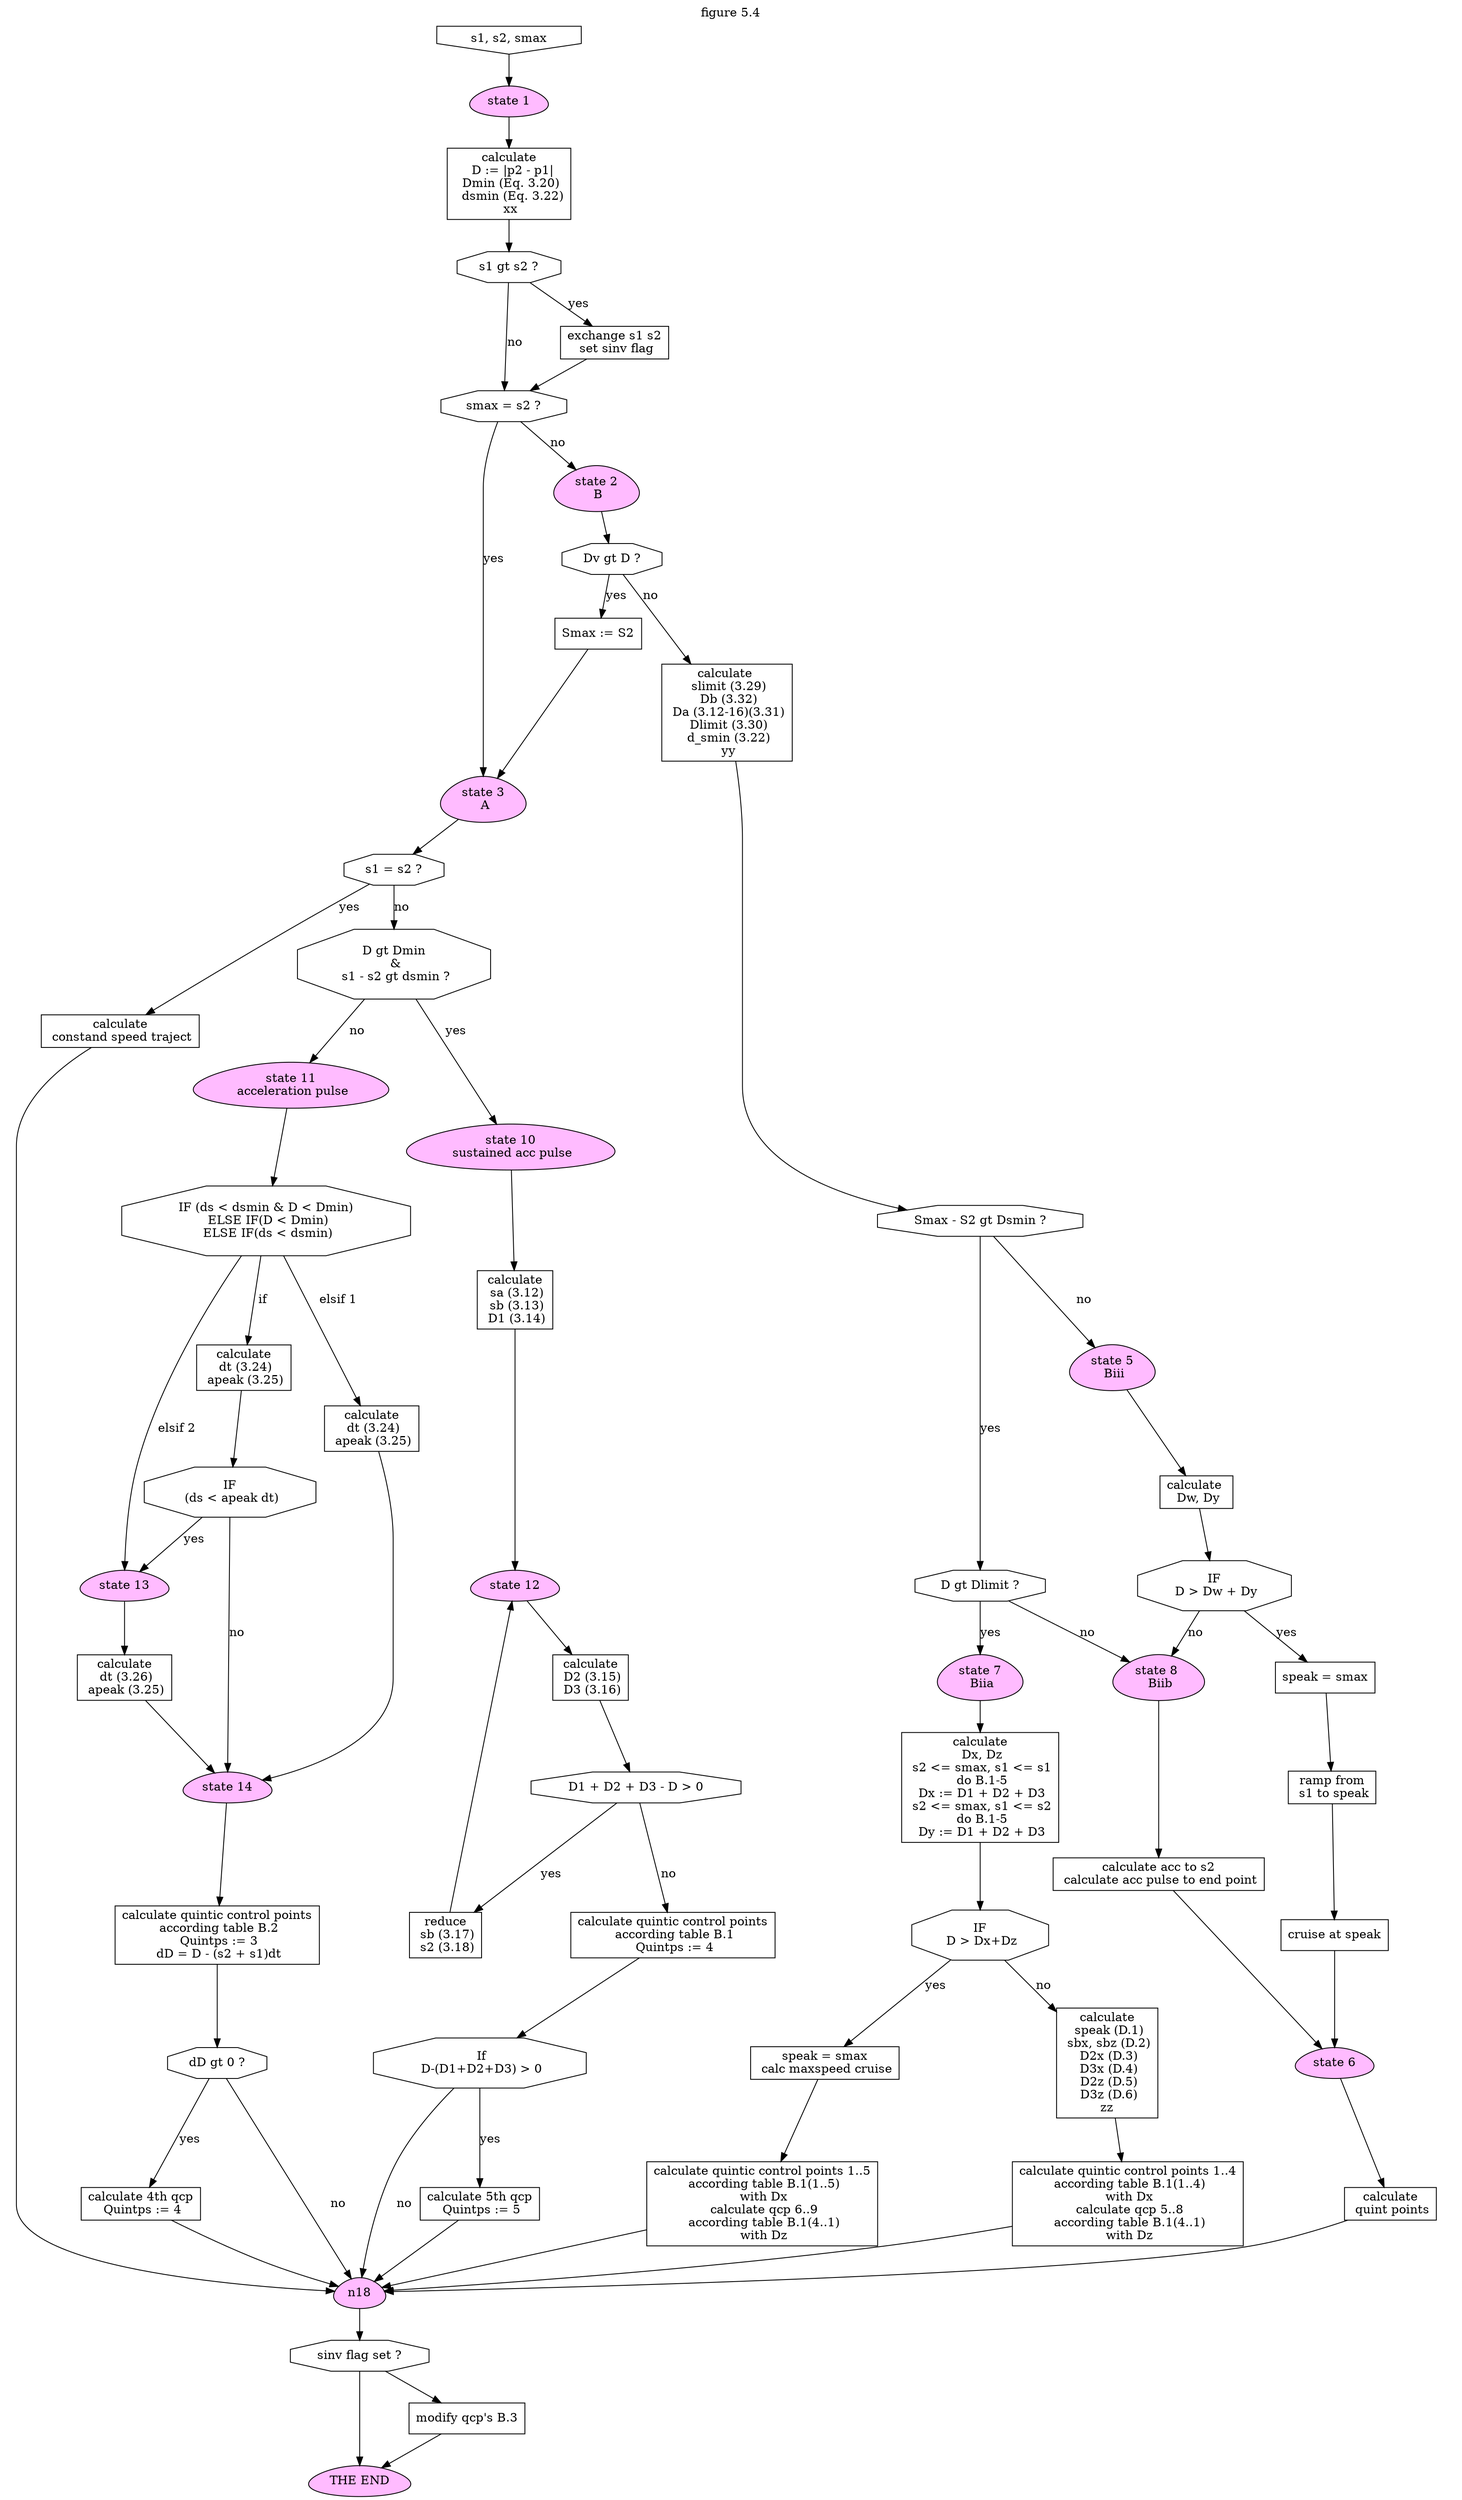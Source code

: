 digraph "fig 3.5" {
	graph [
		fontsize = "14"
		fontname = "Times-Roman"
		fontcolor = "black"
		ratio = "1.7"
		labelloc = "t"
		label = "figure 5.4"
	]
	node [
		fontsize = "14"
		fontname = "Times-Roman"
		fontcolor = "black"
		shape = "ellipse"
		style = "solid"
	]
	edge [
		fontsize = "14"
		fontname = "Times-Roman"
		fontcolor = "black"
		style = "solid"
	]
	"n0" [
		fontsize = "14"
		fontname = "Times-Roman"
		fontcolor = "black"
		label = "s1, s2, smax"
		shape = "invhouse"
		style = "solid"
	]
	"n1" [
		fontsize = "14"
		fontname = "Times-Roman"
		fontcolor = "black"
		label = "state 1"
		fillcolor = "plum1"
		shape = "egg"
		style = "filled"
	]
	"n2" [
		fontsize = "14"
		fontname = "Times-Roman"
		fontcolor = "black"
		label = "s1 gt s2 ?"
		shape = "octagon"
		style = "solid"
	]
	"n3" [
		fontsize = "14"
		fontname = "Times-Roman"
		fontcolor = "black"
		label = "exchange s1 s2\n set sinv flag"
		shape = "box"
		style = "solid"
	]
	"n4" [
		fontsize = "14"
		fontname = "Times-Roman"
		fontcolor = "black"
		label = "smax = s2 ?"
		shape = "octagon"
		style = "solid"
	]
	"n5" [
		fontsize = "14"
		fontname = "Times-Roman"
		fontcolor = "black"
		label = "state 2\n B"
		fillcolor = "plum1"
		shape = "egg"
		style = "filled"
	]
	"n6" [
		fontsize = "14"
		fontname = "Times-Roman"
		fontcolor = "black"
		label = "state 3\n A"
		fillcolor = "plum1"
		shape = "egg"
		style = "filled"
	]
	"n7" [
		fontsize = "14"
		fontname = "Times-Roman"
		fontcolor = "black"
		label = "Dv gt D ?"
		shape = "octagon"
		style = "solid"
	]
	"n8" [
		fontsize = "14"
		fontname = "Times-Roman"
		fontcolor = "black"
		label = "Smax := S2"
		shape = "box"
		style = "solid"
	]
	"n10" [
		fontsize = "14"
		fontname = "Times-Roman"
		fontcolor = "black"
		label = "Smax - S2 gt Dsmin ?"
		shape = "octagon"
		style = "solid"
	]
	"n11" [
		fontsize = "14"
		fontname = "Times-Roman"
		fontcolor = "black"
		label = "state 5\n Biii"
		fillcolor = "plum1"
		shape = "egg"
		style = "filled"
	]
	"n13" [
		fontsize = "14"
		fontname = "Times-Roman"
		fontcolor = "black"
		label = "D gt Dlimit ?"
		shape = "octagon"
		style = "solid"
	]
	"n14" [
		fontsize = "14"
		fontname = "Times-Roman"
		fontcolor = "black"
		label = "state 7\n Biia"
		fillcolor = "plum1"
		shape = "egg"
		style = "filled"
	]
	"n15" [
		fontsize = "14"
		fontname = "Times-Roman"
		fontcolor = "black"
		label = "state 8 \n Biib"
		fillcolor = "plum1"
		shape = "egg"
		style = "filled"
	]
	"n16" [
		fontsize = "14"
		fontname = "Times-Roman"
		fontcolor = "black"
		label = "s1 = s2 ?"
		shape = "octagon"
		style = "solid"
	]
	"n17" [
		fontsize = "14"
		fontname = "Times-Roman"
		fontcolor = "black"
		label = "calculate\n constand speed traject"
		shape = "box"
		style = "solid"
	]
	"n18" [
		fontsize = "14"
		fontname = "Times-Roman"
		fontcolor = "black"
		label = "\N"
		fillcolor = "plum1"
		shape = "egg"
		style = "filled"
	]
	"n20" [
		fontsize = "14"
		fontname = "Times-Roman"
		fontcolor = "black"
		label = "D gt Dmin\n &\n s1 - s2 gt dsmin ?"
		shape = "octagon"
		style = "solid"
	]
	"n21" [
		fontsize = "14"
		fontname = "Times-Roman"
		fontcolor = "black"
		label = "state 10\n sustained acc pulse"
		fillcolor = "plum1"
		shape = "egg"
		style = "filled"
	]
	"n22" [
		fontsize = "14"
		fontname = "Times-Roman"
		fontcolor = "black"
		label = "state 11\n acceleration pulse"
		fillcolor = "plum1"
		shape = "egg"
		style = "filled"
	]
	"n23" [
		fontsize = "14"
		fontname = "Times-Roman"
		fontcolor = "black"
		label = "calculate\n sa (3.12)\n sb (3.13)\n D1 (3.14)"
		shape = "box"
		style = "solid"
	]
	"n24" [
		fontsize = "14"
		fontname = "Times-Roman"
		fontcolor = "black"
		label = "state 12"
		fillcolor = "plum1"
		shape = "egg"
		style = "filled"
	]
	"n25" [
		fontsize = "14"
		fontname = "Times-Roman"
		fontcolor = "black"
		label = "calculate\n D2 (3.15)\n D3 (3.16)"
		shape = "box"
		style = "solid"
	]
	"n26" [
		fontsize = "14"
		fontname = "Times-Roman"
		fontcolor = "black"
		label = "D1 + D2 + D3 - D > 0\n"
		shape = "octagon"
		style = "solid"
	]
	"n27" [
		fontsize = "14"
		fontname = "Times-Roman"
		fontcolor = "black"
		label = "reduce\n sb (3.17)\n s2 (3.18)"
		shape = "box"
		style = "solid"
	]
	"n28" [
		fontsize = "14"
		fontname = "Times-Roman"
		fontcolor = "black"
		label = "calculate quintic control points\n according table B.1\n Quintps := 4"
		shape = "box"
		style = "solid"
	]
	"n29" [
		fontsize = "14"
		fontname = "Times-Roman"
		fontcolor = "black"
		label = "IF (ds < dsmin & D < Dmin)\n ELSE IF(D < Dmin)\n ELSE IF(ds < dsmin)"
		shape = "octagon"
		style = "solid"
	]
	"n30" [
		fontsize = "14"
		fontname = "Times-Roman"
		fontcolor = "black"
		label = "calculate\n dt (3.24)\n apeak (3.25)"
		shape = "box"
		style = "solid"
	]
	"n31" [
		fontsize = "14"
		fontname = "Times-Roman"
		fontcolor = "black"
		label = "calculate\n dt (3.24)\n apeak (3.25)"
		shape = "box"
		style = "solid"
	]
	"n32" [
		fontsize = "14"
		fontname = "Times-Roman"
		fontcolor = "black"
		label = "calculate\n dt (3.26)\n apeak (3.25)"
		shape = "box"
		style = "solid"
	]
	"n33" [
		fontsize = "14"
		fontname = "Times-Roman"
		fontcolor = "black"
		label = "state 13"
		fillcolor = "plum1"
		shape = "egg"
		style = "filled"
	]
	"n34" [
		fontsize = "14"
		fontname = "Times-Roman"
		fontcolor = "black"
		label = "IF\n (ds < apeak dt)"
		shape = "octagon"
		style = "solid"
	]
	"n35" [
		fontsize = "14"
		fontname = "Times-Roman"
		fontcolor = "black"
		label = "state 14"
		fillcolor = "plum1"
		shape = "egg"
		style = "filled"
	]
	"n36" [
		fontsize = "14"
		fontname = "Times-Roman"
		fontcolor = "black"
		label = "calculate quintic control points\n according table B.2\n Quintps := 3\n dD = D - (s2 + s1)dt"
		shape = "box"
		style = "solid"
	]
	"n37" [
		fontsize = "14"
		fontname = "Times-Roman"
		fontcolor = "black"
		label = "dD gt 0 ?"
		shape = "octagon"
		style = "solid"
	]
	"n38" [
		fontsize = "14"
		fontname = "Times-Roman"
		fontcolor = "black"
		label = "calculate 4th qcp\n Quintps := 4"
		shape = "box"
		style = "solid"
	]
	"n39" [
		fontsize = "14"
		fontname = "Times-Roman"
		fontcolor = "black"
		label = "calculate\n  D := |p2 - p1|\n Dmin (Eq. 3.20)\n  dsmin (Eq. 3.22)\n xx"
		shape = "box"
		style = "solid"
	]
	"n40" [
		fontsize = "14"
		fontname = "Times-Roman"
		fontcolor = "black"
		label = "calculate \n slimit (3.29)\n Db (3.32)\n Da (3.12-16)(3.31)\n Dlimit (3.30)\n d_smin (3.22)\n yy"
		shape = "box"
		style = "solid"
	]
	"n41" [
		fontsize = "14"
		fontname = "Times-Roman"
		fontcolor = "black"
		label = "calculate\n Dx, Dz\n s2 <= smax, s1 <= s1\n do B.1-5\n Dx := D1 + D2 + D3\n s2 <= smax, s1 <= s2\n do B.1-5\n Dy := D1 + D2 + D3\n"
		shape = "box"
		style = "solid"
	]
	"n42" [
		fontsize = "14"
		fontname = "Times-Roman"
		fontcolor = "black"
		label = "IF\n D > Dx+Dz"
		shape = "octagon"
		style = "solid"
	]
	"n43" [
		fontsize = "14"
		fontname = "Times-Roman"
		fontcolor = "black"
		label = "speak = smax\n calc maxspeed cruise"
		shape = "box"
		style = "solid"
	]
	"n44" [
		fontsize = "14"
		fontname = "Times-Roman"
		fontcolor = "black"
		label = "calculate\n speak (D.1)\n sbx, sbz (D.2)\n D2x (D.3)\n D3x (D.4)\n D2z (D.5)\n D3z (D.6)\n zz "
		shape = "box"
		style = "solid"
	]
	"n45" [
		fontsize = "14"
		fontname = "Times-Roman"
		fontcolor = "black"
		label = "state 6"
		fillcolor = "plum1"
		shape = "egg"
		style = "filled"
	]
	"n46" [
		fontsize = "14"
		fontname = "Times-Roman"
		fontcolor = "black"
		label = "calculate\n quint points"
		shape = "box"
		style = "solid"
	]
	"n47" [
		fontsize = "14"
		fontname = "Times-Roman"
		fontcolor = "black"
		label = "calculate acc to s2\n calculate acc pulse to end point"
		shape = "box"
		style = "solid"
	]
	"n48" [
		fontsize = "14"
		fontname = "Times-Roman"
		fontcolor = "black"
		label = "calculate \n Dw, Dy"
		shape = "box"
		style = "solid"
	]
	"n49" [
		fontsize = "14"
		fontname = "Times-Roman"
		fontcolor = "black"
		label = "IF\n D > Dw + Dy"
		shape = "octagon"
		style = "solid"
	]
	"n50" [
		fontsize = "14"
		fontname = "Times-Roman"
		fontcolor = "black"
		label = "speak = smax"
		shape = "box"
		style = "solid"
	]
	"n51" [
		fontsize = "14"
		fontname = "Times-Roman"
		fontcolor = "black"
		label = "ramp from\n s1 to speak"
		shape = "box"
		style = "solid"
	]
	"n52" [
		fontsize = "14"
		fontname = "Times-Roman"
		fontcolor = "black"
		label = "cruise at speak"
		shape = "box"
		style = "solid"
	]
	"n53" [
		fontsize = "14"
		fontname = "Times-Roman"
		fontcolor = "black"
		label = " If\n D-(D1+D2+D3) > 0"
		shape = "octagon"
		style = "solid"
	]
	"n54" [
		fontsize = "14"
		fontname = "Times-Roman"
		fontcolor = "black"
		label = "calculate 5th qcp\n Quintps := 5"
		shape = "box"
		style = "solid"
	]
	"n55" [
		fontsize = "14"
		fontname = "Times-Roman"
		fontcolor = "black"
		label = "sinv flag set ?"
		shape = "octagon"
		style = "solid"
	]
	"n56" [
		fontsize = "14"
		fontname = "Times-Roman"
		fontcolor = "black"
		label = "modify qcp's B.3"
		shape = "box"
		style = "solid"
	]
	"n57" [
		fontsize = "14"
		fontname = "Times-Roman"
		fontcolor = "black"
		label = "THE END"
		fillcolor = "plum1"
		shape = "egg"
		style = "filled"
	]
	"n58" [
		fontsize = "14"
		fontname = "Times-Roman"
		fontcolor = "black"
		label = "calculate quintic control points 1..5\n according table B.1(1..5)\n with Dx\n calculate qcp 6..9\n according table B.1(4..1)\n with Dz"
		shape = "box"
		style = "solid"
	]
	"n59" [
		fontsize = "14"
		fontname = "Times-Roman"
		fontcolor = "black"
		label = "calculate quintic control points 1..4\n according table B.1(1..4)\n with Dx\n calculate qcp 5..8\n according table B.1(4..1)\n with Dz"
		shape = "box"
		style = "solid"
	]
	"n0" -> "n1" [
		fontsize = "14"
		fontname = "Times-Roman"
		fontcolor = "black"
		style = "solid"
	]
	"n2" -> "n3" [
		fontsize = "14"
		fontname = "Times-Roman"
		fontcolor = "black"
		label = "yes"
		style = "solid"
	]
	"n3" -> "n4" [
		fontsize = "14"
		fontname = "Times-Roman"
		fontcolor = "black"
		style = "solid"
	]
	"n2" -> "n4" [
		fontsize = "14"
		fontname = "Times-Roman"
		fontcolor = "black"
		label = "no"
		style = "solid"
	]
	"n4" -> "n5" [
		fontsize = "14"
		fontname = "Times-Roman"
		fontcolor = "black"
		label = "no"
		style = "solid"
	]
	"n4" -> "n6" [
		fontsize = "14"
		fontname = "Times-Roman"
		fontcolor = "black"
		label = "yes"
		style = "solid"
	]
	"n5" -> "n7" [
		fontsize = "14"
		fontname = "Times-Roman"
		fontcolor = "black"
		style = "solid"
	]
	"n7" -> "n8" [
		fontsize = "14"
		fontname = "Times-Roman"
		fontcolor = "black"
		label = "yes"
		style = "solid"
	]
	"n8" -> "n6" [
		fontsize = "14"
		fontname = "Times-Roman"
		fontcolor = "black"
		style = "solid"
	]
	"n10" -> "n11" [
		fontsize = "14"
		fontname = "Times-Roman"
		fontcolor = "black"
		label = "no"
		style = "solid"
	]
	"n13" -> "n14" [
		fontsize = "14"
		fontname = "Times-Roman"
		fontcolor = "black"
		label = "yes"
		style = "solid"
	]
	"n13" -> "n15" [
		fontsize = "14"
		fontname = "Times-Roman"
		fontcolor = "black"
		label = "no"
		style = "solid"
	]
	"n6" -> "n16" [
		fontsize = "14"
		fontname = "Times-Roman"
		fontcolor = "black"
		style = "solid"
	]
	"n16" -> "n17" [
		fontsize = "14"
		fontname = "Times-Roman"
		fontcolor = "black"
		label = "yes"
		style = "solid"
	]
	"n17" -> "n18" [
		fontsize = "14"
		fontname = "Times-Roman"
		fontcolor = "black"
		style = "solid"
	]
	"n20" -> "n21" [
		fontsize = "14"
		fontname = "Times-Roman"
		fontcolor = "black"
		label = "yes"
		style = "solid"
	]
	"n20" -> "n22" [
		fontsize = "14"
		fontname = "Times-Roman"
		fontcolor = "black"
		label = "no"
		style = "solid"
	]
	"n21" -> "n23" [
		fontsize = "14"
		fontname = "Times-Roman"
		fontcolor = "black"
		style = "solid"
	]
	"n23" -> "n24" [
		fontsize = "14"
		fontname = "Times-Roman"
		fontcolor = "black"
		style = "solid"
	]
	"n24" -> "n25" [
		fontsize = "14"
		fontname = "Times-Roman"
		fontcolor = "black"
		style = "solid"
	]
	"n25" -> "n26" [
		fontsize = "14"
		fontname = "Times-Roman"
		fontcolor = "black"
		style = "solid"
	]
	"n26" -> "n27" [
		fontsize = "14"
		fontname = "Times-Roman"
		fontcolor = "black"
		label = "yes"
		style = "solid"
	]
	"n27" -> "n24" [
		fontsize = "14"
		fontname = "Times-Roman"
		fontcolor = "black"
		style = "solid"
	]
	"n26" -> "n28" [
		fontsize = "14"
		fontname = "Times-Roman"
		fontcolor = "black"
		label = "no"
		style = "solid"
	]
	"n22" -> "n29" [
		fontsize = "14"
		fontname = "Times-Roman"
		fontcolor = "black"
		style = "solid"
	]
	"n29" -> "n30" [
		fontsize = "14"
		fontname = "Times-Roman"
		fontcolor = "black"
		label = "elsif 1"
		style = "solid"
	]
	"n29" -> "n31" [
		fontsize = "14"
		fontname = "Times-Roman"
		fontcolor = "black"
		label = "if"
		style = "solid"
	]
	"n29" -> "n33" [
		fontsize = "14"
		fontname = "Times-Roman"
		fontcolor = "black"
		label = "elsif 2"
		style = "solid"
	]
	"n33" -> "n32" [
		fontsize = "14"
		fontname = "Times-Roman"
		fontcolor = "black"
		style = "solid"
	]
	"n31" -> "n34" [
		fontsize = "14"
		fontname = "Times-Roman"
		fontcolor = "black"
		style = "solid"
	]
	"n34" -> "n33" [
		fontsize = "14"
		fontname = "Times-Roman"
		fontcolor = "black"
		label = "yes"
		style = "solid"
	]
	"n30" -> "n35" [
		fontsize = "14"
		fontname = "Times-Roman"
		fontcolor = "black"
		style = "solid"
	]
	"n32" -> "n35" [
		fontsize = "14"
		fontname = "Times-Roman"
		fontcolor = "black"
		style = "solid"
	]
	"n34" -> "n35" [
		fontsize = "14"
		fontname = "Times-Roman"
		fontcolor = "black"
		label = "no"
		style = "solid"
	]
	"n16" -> "n20" [
		fontsize = "14"
		fontname = "Times-Roman"
		fontcolor = "black"
		label = "no"
		style = "solid"
	]
	"n35" -> "n36" [
		fontsize = "14"
		fontname = "Times-Roman"
		fontcolor = "black"
		style = "solid"
	]
	"n36" -> "n37" [
		fontsize = "14"
		fontname = "Times-Roman"
		fontcolor = "black"
		style = "solid"
	]
	"n37" -> "n38" [
		fontsize = "14"
		fontname = "Times-Roman"
		fontcolor = "black"
		label = "yes"
		style = "solid"
	]
	"n37" -> "n18" [
		fontsize = "14"
		fontname = "Times-Roman"
		fontcolor = "black"
		label = "no"
		style = "solid"
	]
	"n38" -> "n18" [
		fontsize = "14"
		fontname = "Times-Roman"
		fontcolor = "black"
		style = "solid"
	]
	"n1" -> "n39" [
		fontsize = "14"
		fontname = "Times-Roman"
		fontcolor = "black"
		style = "solid"
	]
	"n39" -> "n2" [
		fontsize = "14"
		fontname = "Times-Roman"
		fontcolor = "black"
		style = "solid"
	]
	"n7" -> "n40" [
		fontsize = "14"
		fontname = "Times-Roman"
		fontcolor = "black"
		label = "no"
		style = "solid"
	]
	"n40" -> "n10" [
		fontsize = "14"
		fontname = "Times-Roman"
		fontcolor = "black"
		style = "solid"
	]
	"n14" -> "n41" [
		fontsize = "14"
		fontname = "Times-Roman"
		fontcolor = "black"
		style = "solid"
	]
	"n41" -> "n42" [
		fontsize = "14"
		fontname = "Times-Roman"
		fontcolor = "black"
		style = "solid"
	]
	"n42" -> "n43" [
		fontsize = "14"
		fontname = "Times-Roman"
		fontcolor = "black"
		label = "yes"
		style = "solid"
	]
	"n42" -> "n44" [
		fontsize = "14"
		fontname = "Times-Roman"
		fontcolor = "black"
		label = "no"
		style = "solid"
	]
	"n10" -> "n13" [
		fontsize = "14"
		fontname = "Times-Roman"
		fontcolor = "black"
		label = "yes"
		style = "solid"
	]
	"n45" -> "n46" [
		fontsize = "14"
		fontname = "Times-Roman"
		fontcolor = "black"
		style = "solid"
	]
	"n46" -> "n18" [
		fontsize = "14"
		fontname = "Times-Roman"
		fontcolor = "black"
		style = "solid"
	]
	"n15" -> "n47" [
		fontsize = "14"
		fontname = "Times-Roman"
		fontcolor = "black"
		style = "solid"
	]
	"n47" -> "n45" [
		fontsize = "14"
		fontname = "Times-Roman"
		fontcolor = "black"
		style = "solid"
	]
	"n11" -> "n48" [
		fontsize = "14"
		fontname = "Times-Roman"
		fontcolor = "black"
		style = "solid"
	]
	"n48" -> "n49" [
		fontsize = "14"
		fontname = "Times-Roman"
		fontcolor = "black"
		style = "solid"
	]
	"n49" -> "n15" [
		fontsize = "14"
		fontname = "Times-Roman"
		fontcolor = "black"
		label = "no"
		style = "solid"
	]
	"n49" -> "n50" [
		fontsize = "14"
		fontname = "Times-Roman"
		fontcolor = "black"
		label = "yes"
		style = "solid"
	]
	"n50" -> "n51" [
		fontsize = "14"
		fontname = "Times-Roman"
		fontcolor = "black"
		style = "solid"
	]
	"n51" -> "n52" [
		fontsize = "14"
		fontname = "Times-Roman"
		fontcolor = "black"
		style = "solid"
	]
	"n52" -> "n45" [
		fontsize = "14"
		fontname = "Times-Roman"
		fontcolor = "black"
		style = "solid"
	]
	"n28" -> "n53" [
		fontsize = "14"
		fontname = "Times-Roman"
		fontcolor = "black"
		style = "solid"
	]
	"n53" -> "n54" [
		fontsize = "14"
		fontname = "Times-Roman"
		fontcolor = "black"
		label = "yes"
		style = "solid"
	]
	"n54" -> "n18" [
		fontsize = "14"
		fontname = "Times-Roman"
		fontcolor = "black"
		style = "solid"
	]
	"n53" -> "n18" [
		fontsize = "14"
		fontname = "Times-Roman"
		fontcolor = "black"
		label = "no"
		style = "solid"
	]
	"n56" -> "n57" [
		fontsize = "14"
		fontname = "Times-Roman"
		fontcolor = "black"
		style = "solid"
	]
	"n55" -> "n56" [
		fontsize = "14"
		fontname = "Times-Roman"
		fontcolor = "black"
		style = "solid"
	]
	"n18" -> "n55" [
		fontsize = "14"
		fontname = "Times-Roman"
		fontcolor = "black"
		style = "solid"
	]
	"n55" -> "n57" [
		fontsize = "14"
		fontname = "Times-Roman"
		fontcolor = "black"
		style = "solid"
	]
	"n43" -> "n58" [
		fontsize = "14"
		fontname = "Times-Roman"
		fontcolor = "black"
		style = "solid"
	]
	"n44" -> "n59" [
		fontsize = "14"
		fontname = "Times-Roman"
		fontcolor = "black"
		style = "solid"
	]
	"n59" -> "n18" [
		fontsize = "14"
		fontname = "Times-Roman"
		fontcolor = "black"
		style = "solid"
	]
	"n58" -> "n18" [
		fontsize = "14"
		fontname = "Times-Roman"
		fontcolor = "black"
		style = "solid"
	]
}

